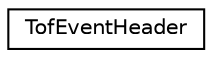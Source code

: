 digraph "Graphical Class Hierarchy"
{
 // LATEX_PDF_SIZE
  edge [fontname="Helvetica",fontsize="10",labelfontname="Helvetica",labelfontsize="10"];
  node [fontname="Helvetica",fontsize="10",shape=record];
  rankdir="LR";
  Node0 [label="TofEventHeader",height=0.2,width=0.4,color="black", fillcolor="white", style="filled",URL="$structTofEventHeader.html",tooltip=" "];
}
